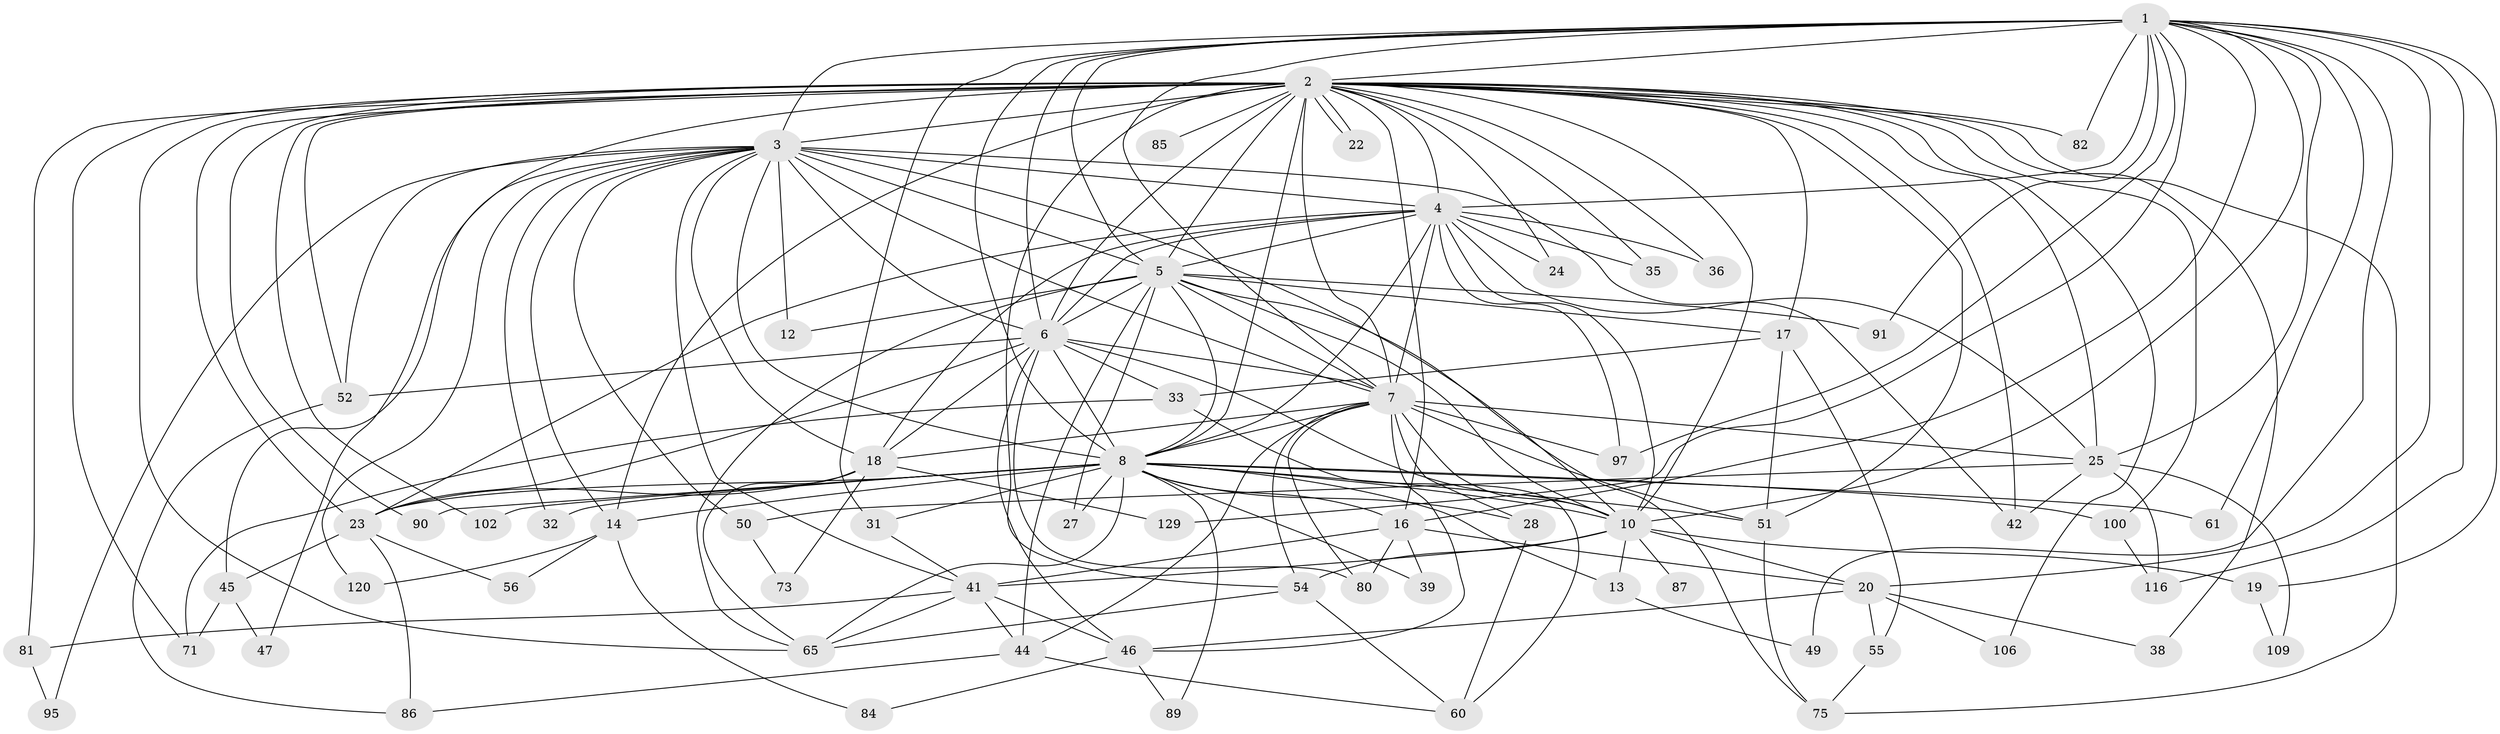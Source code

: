// original degree distribution, {22: 0.014705882352941176, 35: 0.007352941176470588, 21: 0.007352941176470588, 15: 0.007352941176470588, 23: 0.007352941176470588, 17: 0.014705882352941176, 31: 0.007352941176470588, 16: 0.007352941176470588, 5: 0.0661764705882353, 2: 0.5367647058823529, 3: 0.16911764705882354, 8: 0.007352941176470588, 6: 0.014705882352941176, 7: 0.029411764705882353, 10: 0.007352941176470588, 4: 0.08823529411764706, 9: 0.007352941176470588}
// Generated by graph-tools (version 1.1) at 2025/14/03/09/25 04:14:05]
// undirected, 68 vertices, 185 edges
graph export_dot {
graph [start="1"]
  node [color=gray90,style=filled];
  1;
  2 [super="+63+70+40+64+9+15+53+59+29+48+26+98"];
  3;
  4 [super="+30"];
  5 [super="+99"];
  6;
  7 [super="+121+117+76+21+108"];
  8 [super="+93"];
  10 [super="+77+11+37"];
  12;
  13;
  14 [super="+104"];
  16 [super="+62"];
  17 [super="+67"];
  18 [super="+58"];
  19;
  20;
  22;
  23 [super="+119+134+43+83"];
  24;
  25 [super="+34+111+112+135"];
  27;
  28;
  31;
  32;
  33;
  35;
  36;
  38;
  39;
  41 [super="+78+114+127+88"];
  42;
  44 [super="+57+69"];
  45;
  46 [super="+92"];
  47;
  49;
  50;
  51 [super="+131+79+72"];
  52 [super="+66"];
  54 [super="+130"];
  55;
  56;
  60 [super="+96"];
  61;
  65 [super="+118+124+107"];
  71 [super="+110"];
  73;
  75;
  80 [super="+115"];
  81;
  82;
  84;
  85;
  86;
  87;
  89;
  90;
  91;
  95;
  97 [super="+126"];
  100;
  102;
  106;
  109;
  116 [super="+128"];
  120;
  129;
  1 -- 2 [weight=2];
  1 -- 3;
  1 -- 4;
  1 -- 5;
  1 -- 6;
  1 -- 7 [weight=2];
  1 -- 8;
  1 -- 10;
  1 -- 16;
  1 -- 19;
  1 -- 20;
  1 -- 25;
  1 -- 31;
  1 -- 49;
  1 -- 61;
  1 -- 82;
  1 -- 91;
  1 -- 97;
  1 -- 116;
  1 -- 129;
  2 -- 3 [weight=3];
  2 -- 4 [weight=4];
  2 -- 5 [weight=5];
  2 -- 6 [weight=2];
  2 -- 7 [weight=4];
  2 -- 8 [weight=3];
  2 -- 10 [weight=5];
  2 -- 22;
  2 -- 22;
  2 -- 24;
  2 -- 25;
  2 -- 42;
  2 -- 81;
  2 -- 85 [weight=2];
  2 -- 100;
  2 -- 65;
  2 -- 14 [weight=2];
  2 -- 106;
  2 -- 38;
  2 -- 17;
  2 -- 82;
  2 -- 51;
  2 -- 90;
  2 -- 75;
  2 -- 36;
  2 -- 52;
  2 -- 54;
  2 -- 23 [weight=2];
  2 -- 35;
  2 -- 102;
  2 -- 47;
  2 -- 16;
  2 -- 71;
  3 -- 4;
  3 -- 5;
  3 -- 6;
  3 -- 7;
  3 -- 8;
  3 -- 10;
  3 -- 12;
  3 -- 14;
  3 -- 18;
  3 -- 32;
  3 -- 42;
  3 -- 45;
  3 -- 50;
  3 -- 95;
  3 -- 120;
  3 -- 52;
  3 -- 41;
  4 -- 5;
  4 -- 6;
  4 -- 7;
  4 -- 8;
  4 -- 10;
  4 -- 24;
  4 -- 35;
  4 -- 25;
  4 -- 36;
  4 -- 23;
  4 -- 18;
  4 -- 97;
  5 -- 6;
  5 -- 7 [weight=2];
  5 -- 8;
  5 -- 10 [weight=2];
  5 -- 12;
  5 -- 17 [weight=2];
  5 -- 27;
  5 -- 44 [weight=2];
  5 -- 65;
  5 -- 91;
  5 -- 75;
  6 -- 7 [weight=2];
  6 -- 8 [weight=2];
  6 -- 10;
  6 -- 18;
  6 -- 23;
  6 -- 33;
  6 -- 46;
  6 -- 52;
  6 -- 80;
  7 -- 8;
  7 -- 10 [weight=2];
  7 -- 46;
  7 -- 54;
  7 -- 80;
  7 -- 97;
  7 -- 25 [weight=2];
  7 -- 18;
  7 -- 51;
  7 -- 28;
  7 -- 44;
  8 -- 10 [weight=3];
  8 -- 13;
  8 -- 14 [weight=2];
  8 -- 16;
  8 -- 23 [weight=2];
  8 -- 27;
  8 -- 28;
  8 -- 31;
  8 -- 32;
  8 -- 39;
  8 -- 51;
  8 -- 61;
  8 -- 89;
  8 -- 90;
  8 -- 100;
  8 -- 102;
  8 -- 65;
  10 -- 19;
  10 -- 20;
  10 -- 41 [weight=2];
  10 -- 87;
  10 -- 54;
  10 -- 13;
  13 -- 49;
  14 -- 56;
  14 -- 84;
  14 -- 120;
  16 -- 39;
  16 -- 41;
  16 -- 80;
  16 -- 20;
  17 -- 33;
  17 -- 55;
  17 -- 51;
  18 -- 73;
  18 -- 129;
  18 -- 65;
  18 -- 23;
  19 -- 109;
  20 -- 38;
  20 -- 55;
  20 -- 106;
  20 -- 46;
  23 -- 45;
  23 -- 56;
  23 -- 86;
  25 -- 50;
  25 -- 116;
  25 -- 109;
  25 -- 42;
  28 -- 60;
  31 -- 41;
  33 -- 60;
  33 -- 71;
  41 -- 44;
  41 -- 81;
  41 -- 46;
  41 -- 65;
  44 -- 60;
  44 -- 86;
  45 -- 47;
  45 -- 71;
  46 -- 84;
  46 -- 89;
  50 -- 73;
  51 -- 75;
  52 -- 86;
  54 -- 60;
  54 -- 65;
  55 -- 75;
  81 -- 95;
  100 -- 116;
}
